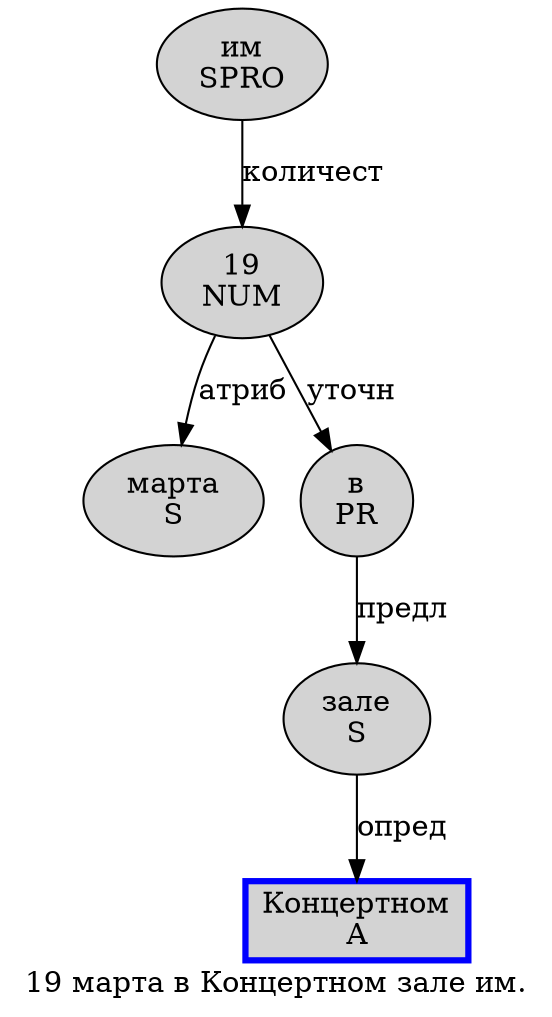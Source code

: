 digraph SENTENCE_187 {
	graph [label="19 марта в Концертном зале им."]
	node [style=filled]
		0 [label="19
NUM" color="" fillcolor=lightgray penwidth=1 shape=ellipse]
		1 [label="марта
S" color="" fillcolor=lightgray penwidth=1 shape=ellipse]
		2 [label="в
PR" color="" fillcolor=lightgray penwidth=1 shape=ellipse]
		3 [label="Концертном
A" color=blue fillcolor=lightgray penwidth=3 shape=box]
		4 [label="зале
S" color="" fillcolor=lightgray penwidth=1 shape=ellipse]
		5 [label="им
SPRO" color="" fillcolor=lightgray penwidth=1 shape=ellipse]
			0 -> 1 [label="атриб"]
			0 -> 2 [label="уточн"]
			4 -> 3 [label="опред"]
			5 -> 0 [label="количест"]
			2 -> 4 [label="предл"]
}